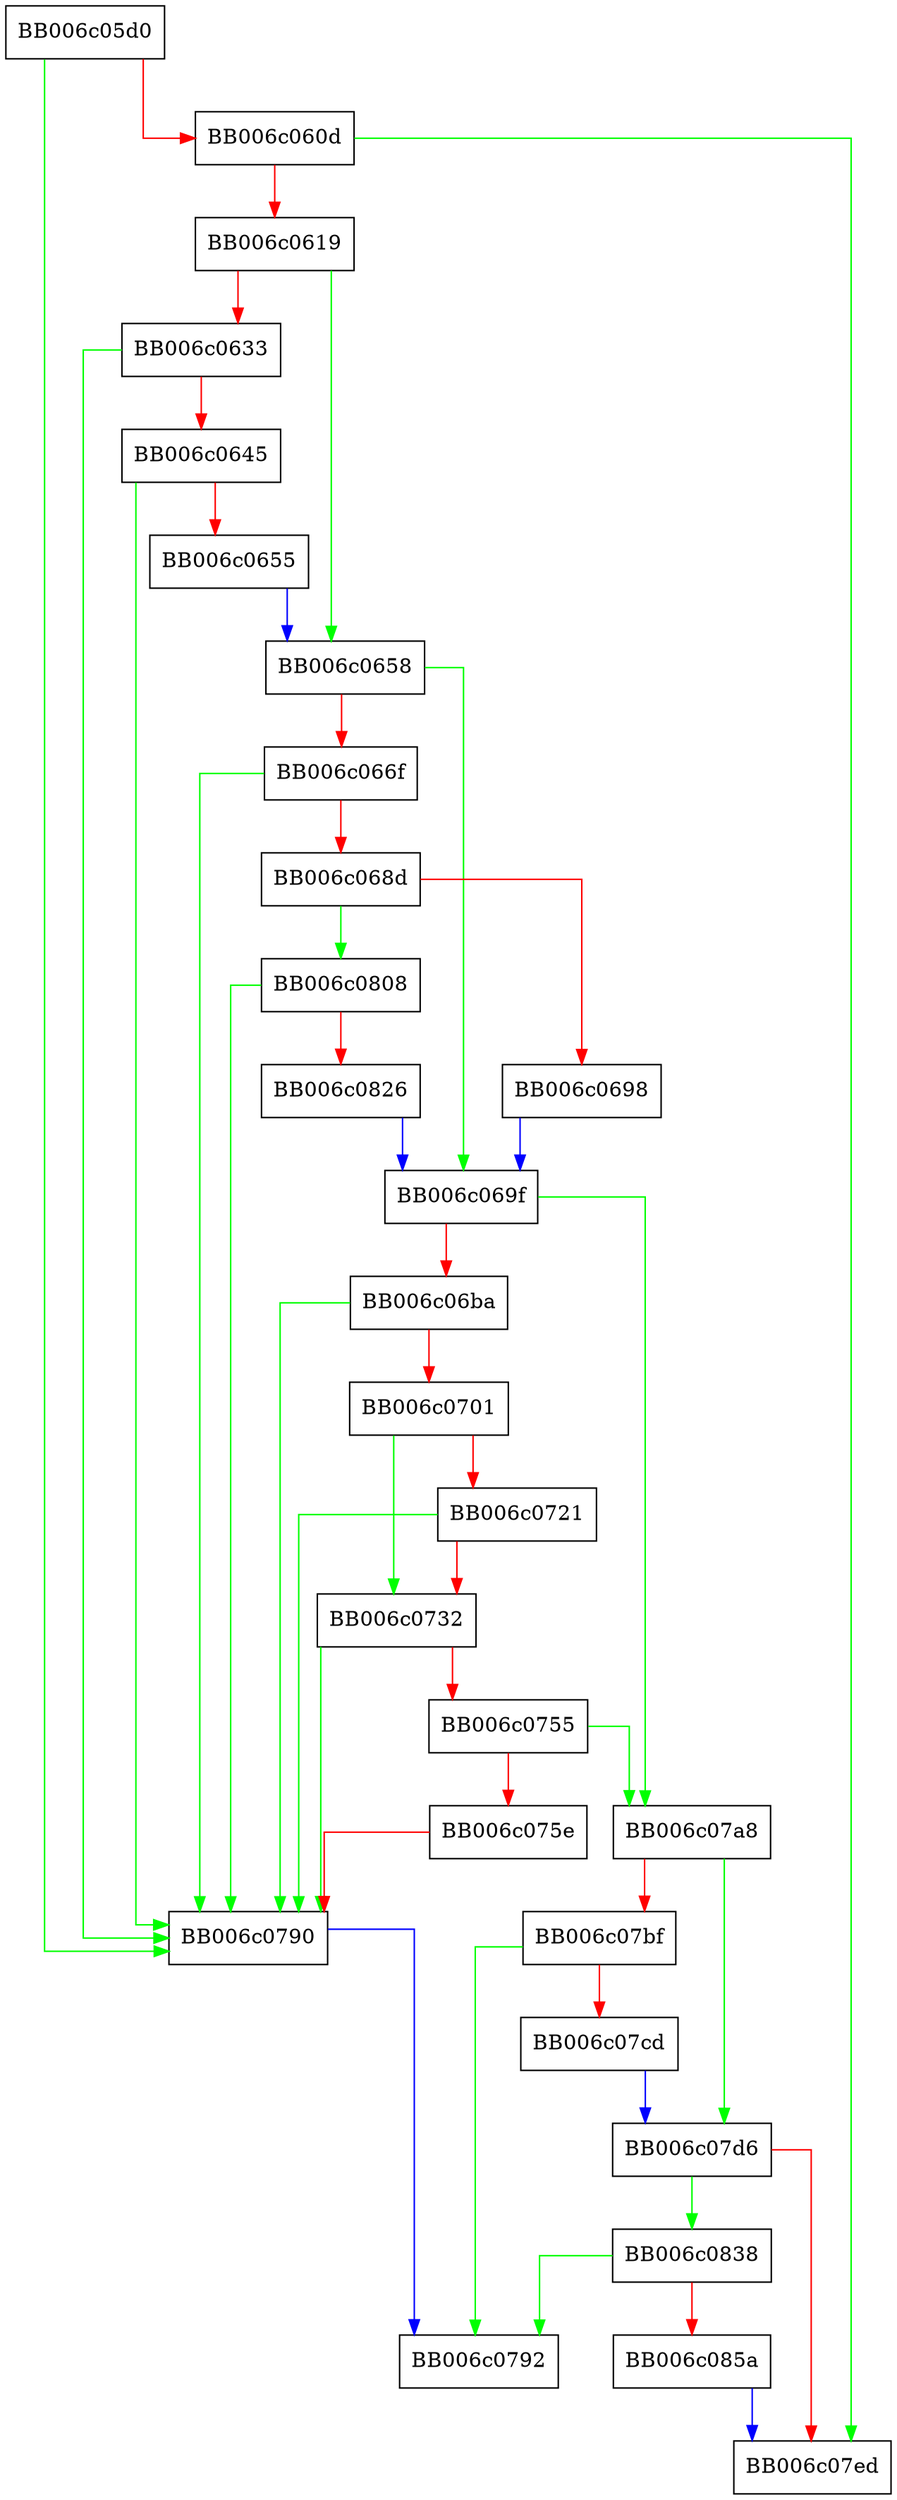 digraph ecdh_set_ctx_params {
  node [shape="box"];
  graph [splines=ortho];
  BB006c05d0 -> BB006c0790 [color="green"];
  BB006c05d0 -> BB006c060d [color="red"];
  BB006c060d -> BB006c07ed [color="green"];
  BB006c060d -> BB006c0619 [color="red"];
  BB006c0619 -> BB006c0658 [color="green"];
  BB006c0619 -> BB006c0633 [color="red"];
  BB006c0633 -> BB006c0790 [color="green"];
  BB006c0633 -> BB006c0645 [color="red"];
  BB006c0645 -> BB006c0790 [color="green"];
  BB006c0645 -> BB006c0655 [color="red"];
  BB006c0655 -> BB006c0658 [color="blue"];
  BB006c0658 -> BB006c069f [color="green"];
  BB006c0658 -> BB006c066f [color="red"];
  BB006c066f -> BB006c0790 [color="green"];
  BB006c066f -> BB006c068d [color="red"];
  BB006c068d -> BB006c0808 [color="green"];
  BB006c068d -> BB006c0698 [color="red"];
  BB006c0698 -> BB006c069f [color="blue"];
  BB006c069f -> BB006c07a8 [color="green"];
  BB006c069f -> BB006c06ba [color="red"];
  BB006c06ba -> BB006c0790 [color="green"];
  BB006c06ba -> BB006c0701 [color="red"];
  BB006c0701 -> BB006c0732 [color="green"];
  BB006c0701 -> BB006c0721 [color="red"];
  BB006c0721 -> BB006c0790 [color="green"];
  BB006c0721 -> BB006c0732 [color="red"];
  BB006c0732 -> BB006c0790 [color="green"];
  BB006c0732 -> BB006c0755 [color="red"];
  BB006c0755 -> BB006c07a8 [color="green"];
  BB006c0755 -> BB006c075e [color="red"];
  BB006c075e -> BB006c0790 [color="red"];
  BB006c0790 -> BB006c0792 [color="blue"];
  BB006c07a8 -> BB006c07d6 [color="green"];
  BB006c07a8 -> BB006c07bf [color="red"];
  BB006c07bf -> BB006c0792 [color="green"];
  BB006c07bf -> BB006c07cd [color="red"];
  BB006c07cd -> BB006c07d6 [color="blue"];
  BB006c07d6 -> BB006c0838 [color="green"];
  BB006c07d6 -> BB006c07ed [color="red"];
  BB006c0808 -> BB006c0790 [color="green"];
  BB006c0808 -> BB006c0826 [color="red"];
  BB006c0826 -> BB006c069f [color="blue"];
  BB006c0838 -> BB006c0792 [color="green"];
  BB006c0838 -> BB006c085a [color="red"];
  BB006c085a -> BB006c07ed [color="blue"];
}